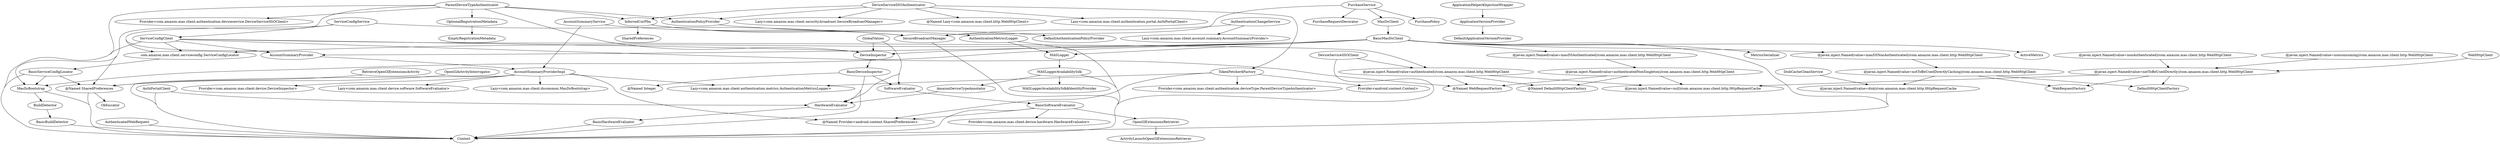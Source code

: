 digraph G1 {
  concentrate = true;
  n2 [label="@Named SharedPreferences"];
  n2 -> Context;
  n2 -> Obfuscator;
  n3 [label="@javax.inject.Named(value=authenticated)/com.amazon.mas.client.http.WebHttpClient"];
  n4 [label="@Named DefaultHttpClientFactory"];
  n3 -> n4;
  n5 [label="@Named WebRequestFactory"];
  n3 -> n5;
  n6 [label="@javax.inject.Named(value=null)/com.amazon.mas.client.http.HttpRequestCache"];
  n3 -> n6;
  n7 [label="@javax.inject.Named(value=authenticatedNonSingleton)/com.amazon.mas.client.http.WebHttpClient"];
  n7 -> n4;
  n7 -> n5;
  n7 -> n6;
  n8 [label="@javax.inject.Named(value=disk)/com.amazon.mas.client.http.HttpRequestCache"];
  n8 -> Context;
  n9 [label="@javax.inject.Named(value=masDSAuthenticated)/com.amazon.mas.client.http.WebHttpClient"];
  n9 -> n7;
  n10 [label="@javax.inject.Named(value=masDSNonAuthenticated)/com.amazon.mas.client.http.WebHttpClient"];
  n11 [label="@javax.inject.Named(value=notToBeUsedDirectlyCaching)/com.amazon.mas.client.http.WebHttpClient"];
  n10 -> n11;
  n12 [label="@javax.inject.Named(value=nonAuthenticated)/com.amazon.mas.client.http.WebHttpClient"];
  n13 [label="@javax.inject.Named(value=notToBeUsedDirectly)/com.amazon.mas.client.http.WebHttpClient"];
  n12 -> n13;
  n14 [label="@javax.inject.Named(value=nonconsuming)/com.amazon.mas.client.http.WebHttpClient"];
  n14 -> n13;
  n13 -> n6;
  n13 -> DefaultHttpClientFactory;
  n13 -> WebRequestFactory;
  n11 -> n8;
  n11 -> DefaultHttpClientFactory;
  n11 -> WebRequestFactory;
  AccountSummaryProvider -> AccountSummaryProviderImpl;
  n15 [label="@Named Provider<android.content.SharedPreferences>"];
  AccountSummaryProviderImpl -> n15;
  n16 [label="Provider<com.amazon.mas.client.device.DeviceInspector>"];
  AccountSummaryProviderImpl -> n16;
  n17 [label="Lazy<com.amazon.mas.client.authentication.metrics.AuthenticationMetricsLogger>"];
  AccountSummaryProviderImpl -> n17;
  n18 [label="Lazy<com.amazon.mas.client.device.software.SoftwareEvaluator>"];
  AccountSummaryProviderImpl -> n18;
  n19 [label="Lazy<com.amazon.mas.client.dscommon.MasDsBootstrap>"];
  AccountSummaryProviderImpl -> n19;
  AccountSummaryProviderImpl -> Context;
  AccountSummaryService -> AccountSummaryProviderImpl;
  AccountSummaryService -> SecureBroadcastManager;
  AmazonDeviceTypeAnnotator -> HardwareEvaluator;
  n20 [label="ApplicationHelper$InjectionWrapper"];
  n20 -> ApplicationVersionProvider;
  ApplicationVersionProvider -> DefaultApplicationVersionProvider;
  AuthPortalClient -> Context;
  AuthPortalClient -> HardwareEvaluator;
  AuthenticatedWebRequest -> Context;
  AuthenticationChangeService -> SecureBroadcastManager;
  n21 [label="Lazy<com.amazon.mas.client.account.summary.AccountSummaryProvider>"];
  AuthenticationChangeService -> n21;
  AuthenticationMetricsLogger -> MASLogger;
  AuthenticationMetricsLogger -> Context;
  AuthenticationPolicyProvider -> DefaultAuthenticationPolicyProvider;
  BasicBuildDetector -> Context;
  n22 [label="@Named Integer"];
  BasicDeviceInspector -> n22;
  BasicDeviceInspector -> Context;
  BasicDeviceInspector -> HardwareEvaluator;
  BasicDeviceInspector -> SoftwareEvaluator;
  BasicHardwareEvaluator -> Context;
  BasicMasDsClient -> MasDsBootstrap;
  BasicMasDsClient -> n9;
  BasicMasDsClient -> n10;
  BasicMasDsClient -> DeviceInspector;
  BasicMasDsClient -> MASLogger;
  BasicMasDsClient -> ActiveMetrics;
  BasicMasDsClient -> Context;
  BasicMasDsClient -> AccountSummaryProvider;
  BasicMasDsClient -> MetricsSerializer;
  n23 [label="com.amazon.mas.client.serviceconfig.ServiceConfigLocator"];
  BasicMasDsClient -> n23;
  BasicServiceConfigLocator -> MasDsBootstrap;
  BasicServiceConfigLocator -> n2;
  BasicServiceConfigLocator -> Context;
  BasicSoftwareEvaluator -> n15;
  n24 [label="Provider<com.amazon.mas.client.device.hardware.HardwareEvaluator>"];
  BasicSoftwareEvaluator -> n24;
  BasicSoftwareEvaluator -> Context;
  BasicSoftwareEvaluator -> OpenGlExtensionsRetriever;
  BuildDetector -> BasicBuildDetector;
  DeviceInspector -> BasicDeviceInspector;
  DeviceServiceSSOAuthenticator -> InferredCorPfm;
  DeviceServiceSSOAuthenticator -> AuthenticationPolicyProvider;
  n25 [label="@Named Lazy<com.amazon.mas.client.http.WebHttpClient>"];
  DeviceServiceSSOAuthenticator -> n25;
  n26 [label="Lazy<com.amazon.mas.client.authentication.portal.AuthPortalClient>"];
  DeviceServiceSSOAuthenticator -> n26;
  n27 [label="Lazy<com.amazon.mas.client.security.broadcast.SecureBroadcastManager>"];
  DeviceServiceSSOAuthenticator -> n27;
  n28 [label="TokenFetcher$Factory"];
  DeviceServiceSSOAuthenticator -> n28;
  DeviceServiceSSOClient -> n3;
  DeviceServiceSSOClient -> Context;
  DiskCacheCleanService -> n8;
  GlobalValues -> DeviceInspector;
  GlobalValues -> HardwareEvaluator;
  GlobalValues -> SoftwareEvaluator;
  HardwareEvaluator -> BasicHardwareEvaluator;
  InferredCorPfm -> SecureBroadcastManager;
  InferredCorPfm -> SharedPreferences;
  InferredCorPfm -> AuthenticationMetricsLogger;
  MASLogger -> MASLoggerAvailabilitySdk;
  MASLoggerAvailabilitySdk -> AmazonDeviceTypeAnnotator;
  MASLoggerAvailabilitySdk -> Context;
  n29 [label="MASLoggerAvailabilitySdk$IdentityProvider"];
  MASLoggerAvailabilitySdk -> n29;
  MasDsBootstrap -> Context;
  MasDsBootstrap -> BuildDetector;
  MasDsClient -> BasicMasDsClient;
  OpenGlActivityInterrogator -> n2;
  OpenGlExtensionsRetriever -> ActivityLaunchOpenGlExtensionsRetriever;
  OptionalRegistrationMetadata -> EmptyRegistrationMetadata;
  ParentDeviceTypeAuthenticator -> InferredCorPfm;
  ParentDeviceTypeAuthenticator -> MasDsBootstrap;
  ParentDeviceTypeAuthenticator -> AuthenticationPolicyProvider;
  ParentDeviceTypeAuthenticator -> OptionalRegistrationMetadata;
  ParentDeviceTypeAuthenticator -> DeviceInspector;
  n30 [label="Provider<com.amazon.mas.client.authentication.deviceservice.DeviceServiceSSOClient>"];
  ParentDeviceTypeAuthenticator -> n30;
  ParentDeviceTypeAuthenticator -> n2;
  ParentDeviceTypeAuthenticator -> Context;
  PurchaseService -> SecureBroadcastManager;
  PurchaseService -> MasDsClient;
  PurchaseService -> PurchasePolicy;
  PurchaseService -> PurchaseRequestDecorator;
  RetrieveOpenGlExtensionsActivity -> n2;
  SecureBroadcastManager -> Context;
  ServiceConfigClient -> n3;
  ServiceConfigClient -> n5;
  ServiceConfigClient -> DeviceInspector;
  ServiceConfigClient -> Context;
  ServiceConfigClient -> AccountSummaryProvider;
  ServiceConfigClient -> n23;
  ServiceConfigService -> SecureBroadcastManager;
  ServiceConfigService -> ServiceConfigClient;
  ServiceConfigService -> AccountSummaryProvider;
  ServiceConfigService -> n23;
  SoftwareEvaluator -> BasicSoftwareEvaluator;
  n28 -> n15;
  n31 [label="Provider<android.content.Context>"];
  n28 -> n31;
  n32 [label="Provider<com.amazon.mas.client.authentication.deviceType.ParentDeviceTypeAuthenticator>"];
  n28 -> n32;
  n28 -> n17;
  WebHttpClient -> n13;
  n23 -> BasicServiceConfigLocator;
}

